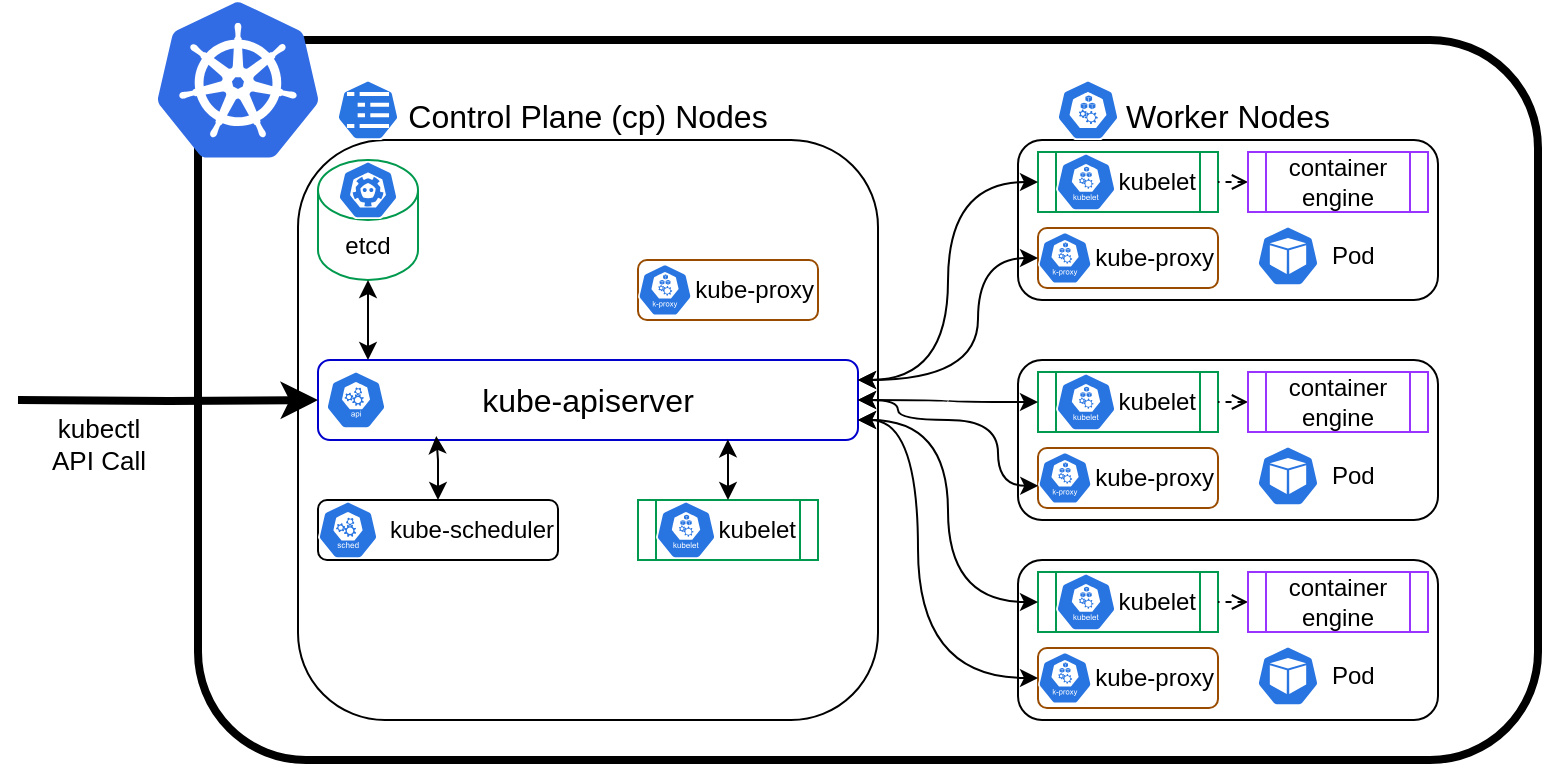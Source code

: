 <mxfile version="21.5.1" type="device">
  <diagram name="Page-1" id="EP78m_guM2NGAbF6yLtC">
    <mxGraphModel dx="776" dy="712" grid="1" gridSize="10" guides="1" tooltips="1" connect="1" arrows="1" fold="1" page="1" pageScale="1" pageWidth="827" pageHeight="1169" math="0" shadow="0">
      <root>
        <mxCell id="0" />
        <mxCell id="1" value="Background" style="" parent="0" />
        <mxCell id="VF-F0CnbNoAk2hL9MY8E-5" value="" style="whiteSpace=wrap;html=1;rounded=1;strokeWidth=4;" vertex="1" parent="1">
          <mxGeometry x="140" y="60" width="670" height="360" as="geometry" />
        </mxCell>
        <mxCell id="VF-F0CnbNoAk2hL9MY8E-6" value="" style="image;sketch=0;html=1;points=[];align=center;fontSize=12;image=img/lib/mscae/Kubernetes.svg;aspect=fixed;" vertex="1" parent="1">
          <mxGeometry x="120" y="40" width="80" height="80" as="geometry" />
        </mxCell>
        <mxCell id="VF-F0CnbNoAk2hL9MY8E-124" value="" style="triangle;whiteSpace=wrap;html=1;" vertex="1" parent="1">
          <mxGeometry x="350" y="150" width="60" height="80" as="geometry" />
        </mxCell>
        <mxCell id="VF-F0CnbNoAk2hL9MY8E-1" value="ControlPlane" style="locked=1;" parent="0" />
        <mxCell id="VF-F0CnbNoAk2hL9MY8E-7" value="Control Plane (cp) Nodes" style="whiteSpace=wrap;html=1;rounded=1;labelPosition=center;verticalLabelPosition=top;align=center;verticalAlign=bottom;fontSize=16;" vertex="1" parent="VF-F0CnbNoAk2hL9MY8E-1">
          <mxGeometry x="190" y="110" width="290" height="290" as="geometry" />
        </mxCell>
        <mxCell id="VF-F0CnbNoAk2hL9MY8E-117" value="" style="sketch=0;html=1;dashed=0;whitespace=wrap;fillColor=#2875E2;strokeColor=#ffffff;points=[[0.005,0.63,0],[0.1,0.2,0],[0.9,0.2,0],[0.5,0,0],[0.995,0.63,0],[0.72,0.99,0],[0.5,1,0],[0.28,0.99,0]];verticalLabelPosition=bottom;align=center;verticalAlign=top;shape=mxgraph.kubernetes.icon;prIcon=cm" vertex="1" parent="VF-F0CnbNoAk2hL9MY8E-1">
          <mxGeometry x="200" y="80" width="50" height="30" as="geometry" />
        </mxCell>
        <mxCell id="VF-F0CnbNoAk2hL9MY8E-2" value="WorkerNodes" style="locked=1;" parent="0" />
        <mxCell id="VF-F0CnbNoAk2hL9MY8E-8" value="Worker Nodes" style="whiteSpace=wrap;html=1;rounded=1;labelPosition=center;verticalLabelPosition=top;align=center;verticalAlign=bottom;fontSize=16;" vertex="1" parent="VF-F0CnbNoAk2hL9MY8E-2">
          <mxGeometry x="550" y="110" width="210" height="80" as="geometry" />
        </mxCell>
        <mxCell id="VF-F0CnbNoAk2hL9MY8E-9" value="" style="whiteSpace=wrap;html=1;rounded=1;" vertex="1" parent="VF-F0CnbNoAk2hL9MY8E-2">
          <mxGeometry x="550" y="320" width="210" height="80" as="geometry" />
        </mxCell>
        <mxCell id="VF-F0CnbNoAk2hL9MY8E-10" value="" style="whiteSpace=wrap;html=1;rounded=1;" vertex="1" parent="VF-F0CnbNoAk2hL9MY8E-2">
          <mxGeometry x="550" y="220" width="210" height="80" as="geometry" />
        </mxCell>
        <mxCell id="VF-F0CnbNoAk2hL9MY8E-116" value="" style="sketch=0;html=1;dashed=0;whitespace=wrap;fillColor=#2875E2;strokeColor=#ffffff;points=[[0.005,0.63,0],[0.1,0.2,0],[0.9,0.2,0],[0.5,0,0],[0.995,0.63,0],[0.72,0.99,0],[0.5,1,0],[0.28,0.99,0]];verticalLabelPosition=bottom;align=center;verticalAlign=top;shape=mxgraph.kubernetes.icon;prIcon=node" vertex="1" parent="VF-F0CnbNoAk2hL9MY8E-2">
          <mxGeometry x="560" y="80" width="50" height="30" as="geometry" />
        </mxCell>
        <mxCell id="VF-F0CnbNoAk2hL9MY8E-16" value="kube-apiserver" style="locked=1;" parent="0" />
        <mxCell id="VF-F0CnbNoAk2hL9MY8E-11" value="&lt;font style=&quot;font-size: 16px;&quot;&gt;kube-apiserver&lt;/font&gt;" style="whiteSpace=wrap;html=1;rounded=1;strokeColor=#0000CC;labelPosition=center;verticalLabelPosition=middle;align=center;verticalAlign=middle;" vertex="1" parent="VF-F0CnbNoAk2hL9MY8E-16">
          <mxGeometry x="200" y="220" width="270" height="40" as="geometry" />
        </mxCell>
        <mxCell id="VF-F0CnbNoAk2hL9MY8E-20" value="" style="sketch=0;html=1;dashed=0;whitespace=wrap;fillColor=#2875E2;strokeColor=#ffffff;points=[[0.005,0.63,0],[0.1,0.2,0],[0.9,0.2,0],[0.5,0,0],[0.995,0.63,0],[0.72,0.99,0],[0.5,1,0],[0.28,0.99,0]];verticalLabelPosition=bottom;align=center;verticalAlign=top;shape=mxgraph.kubernetes.icon;prIcon=api" vertex="1" parent="VF-F0CnbNoAk2hL9MY8E-16">
          <mxGeometry x="204" y="225" width="30" height="30" as="geometry" />
        </mxCell>
        <mxCell id="VF-F0CnbNoAk2hL9MY8E-17" value="etcd" style="locked=1;" parent="0" />
        <mxCell id="VF-F0CnbNoAk2hL9MY8E-12" value="etcd" style="shape=cylinder3;whiteSpace=wrap;html=1;boundedLbl=1;backgroundOutline=1;size=15;strokeColor=#00994D;" vertex="1" parent="VF-F0CnbNoAk2hL9MY8E-17">
          <mxGeometry x="200" y="120" width="50" height="60" as="geometry" />
        </mxCell>
        <mxCell id="VF-F0CnbNoAk2hL9MY8E-13" style="edgeStyle=orthogonalEdgeStyle;rounded=0;orthogonalLoop=1;jettySize=auto;html=1;startArrow=classic;startFill=1;" edge="1" parent="VF-F0CnbNoAk2hL9MY8E-17" source="VF-F0CnbNoAk2hL9MY8E-12">
          <mxGeometry relative="1" as="geometry">
            <mxPoint x="225" y="220" as="targetPoint" />
          </mxGeometry>
        </mxCell>
        <mxCell id="VF-F0CnbNoAk2hL9MY8E-21" value="" style="sketch=0;html=1;dashed=0;whitespace=wrap;fillColor=#2875E2;strokeColor=#ffffff;points=[[0.005,0.63,0],[0.1,0.2,0],[0.9,0.2,0],[0.5,0,0],[0.995,0.63,0],[0.72,0.99,0],[0.5,1,0],[0.28,0.99,0]];verticalLabelPosition=bottom;align=center;verticalAlign=top;shape=mxgraph.kubernetes.icon;prIcon=etcd" vertex="1" parent="VF-F0CnbNoAk2hL9MY8E-17">
          <mxGeometry x="210" y="120" width="30" height="30" as="geometry" />
        </mxCell>
        <mxCell id="VF-F0CnbNoAk2hL9MY8E-19" value="kubectl" style="locked=1;" parent="0" />
        <mxCell id="VF-F0CnbNoAk2hL9MY8E-15" style="edgeStyle=orthogonalEdgeStyle;rounded=0;orthogonalLoop=1;jettySize=auto;html=1;entryX=0;entryY=0.5;entryDx=0;entryDy=0;strokeWidth=4;" edge="1" parent="VF-F0CnbNoAk2hL9MY8E-19" target="VF-F0CnbNoAk2hL9MY8E-11">
          <mxGeometry relative="1" as="geometry">
            <mxPoint x="50" y="240" as="sourcePoint" />
          </mxGeometry>
        </mxCell>
        <mxCell id="VF-F0CnbNoAk2hL9MY8E-18" value="kubectl&lt;br style=&quot;font-size: 13px;&quot;&gt;API Call" style="edgeLabel;html=1;align=center;verticalAlign=top;resizable=0;points=[];labelPosition=center;verticalLabelPosition=bottom;fontSize=13;" vertex="1" connectable="0" parent="VF-F0CnbNoAk2hL9MY8E-15">
          <mxGeometry x="-0.32" y="-2" relative="1" as="geometry">
            <mxPoint x="-11" y="-2" as="offset" />
          </mxGeometry>
        </mxCell>
        <mxCell id="VF-F0CnbNoAk2hL9MY8E-23" value="kube-controller-manager" style="locked=1;" parent="0" visible="0" />
        <mxCell id="VF-F0CnbNoAk2hL9MY8E-25" value="" style="group" vertex="1" connectable="0" parent="VF-F0CnbNoAk2hL9MY8E-23">
          <mxGeometry x="280" y="130" width="150" height="40" as="geometry" />
        </mxCell>
        <mxCell id="VF-F0CnbNoAk2hL9MY8E-22" value="kube-control-manager" style="whiteSpace=wrap;html=1;rounded=1;align=right;" vertex="1" parent="VF-F0CnbNoAk2hL9MY8E-25">
          <mxGeometry width="150" height="30" as="geometry" />
        </mxCell>
        <mxCell id="VF-F0CnbNoAk2hL9MY8E-24" value="" style="sketch=0;html=1;dashed=0;whitespace=wrap;fillColor=#2875E2;strokeColor=#ffffff;points=[[0.005,0.63,0],[0.1,0.2,0],[0.9,0.2,0],[0.5,0,0],[0.995,0.63,0],[0.72,0.99,0],[0.5,1,0],[0.28,0.99,0]];verticalLabelPosition=bottom;align=center;verticalAlign=top;shape=mxgraph.kubernetes.icon;prIcon=c_m" vertex="1" parent="VF-F0CnbNoAk2hL9MY8E-25">
          <mxGeometry width="30" height="30" as="geometry" />
        </mxCell>
        <mxCell id="VF-F0CnbNoAk2hL9MY8E-39" style="edgeStyle=orthogonalEdgeStyle;rounded=0;orthogonalLoop=1;jettySize=auto;html=1;entryX=0.435;entryY=0;entryDx=0;entryDy=0;entryPerimeter=0;startArrow=classic;startFill=1;exitX=0.25;exitY=1;exitDx=0;exitDy=0;" edge="1" parent="VF-F0CnbNoAk2hL9MY8E-23" source="VF-F0CnbNoAk2hL9MY8E-22" target="VF-F0CnbNoAk2hL9MY8E-11">
          <mxGeometry relative="1" as="geometry" />
        </mxCell>
        <mxCell id="VF-F0CnbNoAk2hL9MY8E-26" value="kube-scheduler" style="locked=1;" parent="0" />
        <mxCell id="VF-F0CnbNoAk2hL9MY8E-29" value="" style="group" vertex="1" connectable="0" parent="VF-F0CnbNoAk2hL9MY8E-26">
          <mxGeometry x="200" y="290" width="120" height="30" as="geometry" />
        </mxCell>
        <mxCell id="VF-F0CnbNoAk2hL9MY8E-27" value="kube-scheduler" style="whiteSpace=wrap;html=1;rounded=1;align=right;" vertex="1" parent="VF-F0CnbNoAk2hL9MY8E-29">
          <mxGeometry width="120" height="30" as="geometry" />
        </mxCell>
        <mxCell id="VF-F0CnbNoAk2hL9MY8E-28" value="" style="sketch=0;html=1;dashed=0;whitespace=wrap;fillColor=#2875E2;strokeColor=#ffffff;points=[[0.005,0.63,0],[0.1,0.2,0],[0.9,0.2,0],[0.5,0,0],[0.995,0.63,0],[0.72,0.99,0],[0.5,1,0],[0.28,0.99,0]];verticalLabelPosition=bottom;align=center;verticalAlign=top;shape=mxgraph.kubernetes.icon;prIcon=sched" vertex="1" parent="VF-F0CnbNoAk2hL9MY8E-29">
          <mxGeometry width="30" height="30" as="geometry" />
        </mxCell>
        <mxCell id="VF-F0CnbNoAk2hL9MY8E-30" style="edgeStyle=orthogonalEdgeStyle;rounded=0;orthogonalLoop=1;jettySize=auto;html=1;entryX=0.219;entryY=0.95;entryDx=0;entryDy=0;entryPerimeter=0;startArrow=classic;startFill=1;" edge="1" parent="VF-F0CnbNoAk2hL9MY8E-26" source="VF-F0CnbNoAk2hL9MY8E-27" target="VF-F0CnbNoAk2hL9MY8E-11">
          <mxGeometry relative="1" as="geometry" />
        </mxCell>
        <mxCell id="VF-F0CnbNoAk2hL9MY8E-34" value="cloud-controller-manager" style="locked=1;" parent="0" visible="0" />
        <mxCell id="VF-F0CnbNoAk2hL9MY8E-37" style="edgeStyle=orthogonalEdgeStyle;rounded=0;orthogonalLoop=1;jettySize=auto;html=1;entryX=0.5;entryY=1;entryDx=0;entryDy=0;startArrow=classic;startFill=1;dashed=1;exitX=0.844;exitY=0;exitDx=0;exitDy=0;exitPerimeter=0;" edge="1" parent="VF-F0CnbNoAk2hL9MY8E-34" source="VF-F0CnbNoAk2hL9MY8E-35" target="VF-F0CnbNoAk2hL9MY8E-11">
          <mxGeometry relative="1" as="geometry" />
        </mxCell>
        <mxCell id="VF-F0CnbNoAk2hL9MY8E-38" value="" style="group" vertex="1" connectable="0" parent="VF-F0CnbNoAk2hL9MY8E-34">
          <mxGeometry x="200" y="340" width="160" height="30" as="geometry" />
        </mxCell>
        <mxCell id="VF-F0CnbNoAk2hL9MY8E-35" value="cloud-control-manager" style="rounded=1;whiteSpace=wrap;html=1;align=right;dashed=1;" vertex="1" parent="VF-F0CnbNoAk2hL9MY8E-38">
          <mxGeometry width="160" height="30" as="geometry" />
        </mxCell>
        <mxCell id="VF-F0CnbNoAk2hL9MY8E-36" value="" style="sketch=0;html=1;dashed=1;whitespace=wrap;fillColor=#2875E2;strokeColor=#ffffff;points=[[0.005,0.63,0],[0.1,0.2,0],[0.9,0.2,0],[0.5,0,0],[0.995,0.63,0],[0.72,0.99,0],[0.5,1,0],[0.28,0.99,0]];verticalLabelPosition=bottom;align=center;verticalAlign=top;shape=mxgraph.kubernetes.icon;prIcon=c_c_m" vertex="1" parent="VF-F0CnbNoAk2hL9MY8E-38">
          <mxGeometry width="30" height="30" as="geometry" />
        </mxCell>
        <mxCell id="VF-F0CnbNoAk2hL9MY8E-41" value="kubelet" style="locked=1;" parent="0" />
        <mxCell id="VF-F0CnbNoAk2hL9MY8E-66" value="" style="group" vertex="1" connectable="0" parent="VF-F0CnbNoAk2hL9MY8E-41">
          <mxGeometry x="360" y="290" width="90" height="30" as="geometry" />
        </mxCell>
        <mxCell id="VF-F0CnbNoAk2hL9MY8E-64" value="kubelet" style="shape=process;whiteSpace=wrap;html=1;backgroundOutline=1;align=right;strokeColor=#00994D;" vertex="1" parent="VF-F0CnbNoAk2hL9MY8E-66">
          <mxGeometry width="90" height="30" as="geometry" />
        </mxCell>
        <mxCell id="VF-F0CnbNoAk2hL9MY8E-65" value="" style="sketch=0;html=1;dashed=0;whitespace=wrap;fillColor=#2875E2;strokeColor=#ffffff;points=[[0.005,0.63,0],[0.1,0.2,0],[0.9,0.2,0],[0.5,0,0],[0.995,0.63,0],[0.72,0.99,0],[0.5,1,0],[0.28,0.99,0]];verticalLabelPosition=bottom;align=center;verticalAlign=top;shape=mxgraph.kubernetes.icon;prIcon=kubelet" vertex="1" parent="VF-F0CnbNoAk2hL9MY8E-66">
          <mxGeometry x="9" width="30" height="30" as="geometry" />
        </mxCell>
        <mxCell id="VF-F0CnbNoAk2hL9MY8E-67" value="" style="group" vertex="1" connectable="0" parent="VF-F0CnbNoAk2hL9MY8E-41">
          <mxGeometry x="560" y="326" width="90" height="30" as="geometry" />
        </mxCell>
        <mxCell id="VF-F0CnbNoAk2hL9MY8E-68" value="kubelet" style="shape=process;whiteSpace=wrap;html=1;backgroundOutline=1;align=right;strokeColor=#00994D;" vertex="1" parent="VF-F0CnbNoAk2hL9MY8E-67">
          <mxGeometry width="90" height="30" as="geometry" />
        </mxCell>
        <mxCell id="VF-F0CnbNoAk2hL9MY8E-69" value="" style="sketch=0;html=1;dashed=0;whitespace=wrap;fillColor=#2875E2;strokeColor=#ffffff;points=[[0.005,0.63,0],[0.1,0.2,0],[0.9,0.2,0],[0.5,0,0],[0.995,0.63,0],[0.72,0.99,0],[0.5,1,0],[0.28,0.99,0]];verticalLabelPosition=bottom;align=center;verticalAlign=top;shape=mxgraph.kubernetes.icon;prIcon=kubelet" vertex="1" parent="VF-F0CnbNoAk2hL9MY8E-67">
          <mxGeometry x="9" width="30" height="30" as="geometry" />
        </mxCell>
        <mxCell id="VF-F0CnbNoAk2hL9MY8E-70" value="" style="group" vertex="1" connectable="0" parent="VF-F0CnbNoAk2hL9MY8E-41">
          <mxGeometry x="560" y="230" width="90" height="30" as="geometry" />
        </mxCell>
        <mxCell id="VF-F0CnbNoAk2hL9MY8E-71" value="kubelet" style="shape=process;whiteSpace=wrap;html=1;backgroundOutline=1;align=right;strokeColor=#00994D;" vertex="1" parent="VF-F0CnbNoAk2hL9MY8E-70">
          <mxGeometry y="-4" width="90" height="30" as="geometry" />
        </mxCell>
        <mxCell id="VF-F0CnbNoAk2hL9MY8E-72" value="" style="sketch=0;html=1;dashed=0;whitespace=wrap;fillColor=#2875E2;strokeColor=#ffffff;points=[[0.005,0.63,0],[0.1,0.2,0],[0.9,0.2,0],[0.5,0,0],[0.995,0.63,0],[0.72,0.99,0],[0.5,1,0],[0.28,0.99,0]];verticalLabelPosition=bottom;align=center;verticalAlign=top;shape=mxgraph.kubernetes.icon;prIcon=kubelet" vertex="1" parent="VF-F0CnbNoAk2hL9MY8E-70">
          <mxGeometry x="9" y="-4" width="30" height="30" as="geometry" />
        </mxCell>
        <mxCell id="VF-F0CnbNoAk2hL9MY8E-73" value="" style="group" vertex="1" connectable="0" parent="VF-F0CnbNoAk2hL9MY8E-41">
          <mxGeometry x="560" y="116" width="90" height="30" as="geometry" />
        </mxCell>
        <mxCell id="VF-F0CnbNoAk2hL9MY8E-74" value="kubelet" style="shape=process;whiteSpace=wrap;html=1;backgroundOutline=1;align=right;strokeColor=#00994D;" vertex="1" parent="VF-F0CnbNoAk2hL9MY8E-73">
          <mxGeometry width="90" height="30" as="geometry" />
        </mxCell>
        <mxCell id="VF-F0CnbNoAk2hL9MY8E-75" value="" style="sketch=0;html=1;dashed=0;whitespace=wrap;fillColor=#2875E2;strokeColor=#ffffff;points=[[0.005,0.63,0],[0.1,0.2,0],[0.9,0.2,0],[0.5,0,0],[0.995,0.63,0],[0.72,0.99,0],[0.5,1,0],[0.28,0.99,0]];verticalLabelPosition=bottom;align=center;verticalAlign=top;shape=mxgraph.kubernetes.icon;prIcon=kubelet" vertex="1" parent="VF-F0CnbNoAk2hL9MY8E-73">
          <mxGeometry x="9" width="30" height="30" as="geometry" />
        </mxCell>
        <mxCell id="VF-F0CnbNoAk2hL9MY8E-79" style="edgeStyle=orthogonalEdgeStyle;rounded=0;orthogonalLoop=1;jettySize=auto;html=1;entryX=0.759;entryY=0.992;entryDx=0;entryDy=0;startArrow=classic;startFill=1;entryPerimeter=0;" edge="1" parent="VF-F0CnbNoAk2hL9MY8E-41" source="VF-F0CnbNoAk2hL9MY8E-64" target="VF-F0CnbNoAk2hL9MY8E-11">
          <mxGeometry relative="1" as="geometry" />
        </mxCell>
        <mxCell id="VF-F0CnbNoAk2hL9MY8E-80" style="edgeStyle=orthogonalEdgeStyle;orthogonalLoop=1;jettySize=auto;html=1;exitX=0;exitY=0.5;exitDx=0;exitDy=0;entryX=1;entryY=0.75;entryDx=0;entryDy=0;curved=1;startArrow=classic;startFill=1;" edge="1" parent="VF-F0CnbNoAk2hL9MY8E-41" source="VF-F0CnbNoAk2hL9MY8E-68" target="VF-F0CnbNoAk2hL9MY8E-11">
          <mxGeometry relative="1" as="geometry" />
        </mxCell>
        <mxCell id="VF-F0CnbNoAk2hL9MY8E-81" style="edgeStyle=orthogonalEdgeStyle;orthogonalLoop=1;jettySize=auto;html=1;entryX=1;entryY=0.5;entryDx=0;entryDy=0;curved=1;startArrow=classic;startFill=1;exitX=0;exitY=0.5;exitDx=0;exitDy=0;" edge="1" parent="VF-F0CnbNoAk2hL9MY8E-41" source="VF-F0CnbNoAk2hL9MY8E-71" target="VF-F0CnbNoAk2hL9MY8E-11">
          <mxGeometry relative="1" as="geometry" />
        </mxCell>
        <mxCell id="VF-F0CnbNoAk2hL9MY8E-83" style="edgeStyle=orthogonalEdgeStyle;orthogonalLoop=1;jettySize=auto;html=1;entryX=1;entryY=0.25;entryDx=0;entryDy=0;curved=1;startArrow=classic;startFill=1;" edge="1" parent="VF-F0CnbNoAk2hL9MY8E-41" source="VF-F0CnbNoAk2hL9MY8E-74" target="VF-F0CnbNoAk2hL9MY8E-11">
          <mxGeometry relative="1" as="geometry" />
        </mxCell>
        <mxCell id="VF-F0CnbNoAk2hL9MY8E-63" value="kube-proxy" style="locked=1;" parent="0" />
        <mxCell id="VF-F0CnbNoAk2hL9MY8E-94" value="" style="group" vertex="1" connectable="0" parent="VF-F0CnbNoAk2hL9MY8E-63">
          <mxGeometry x="560" y="364" width="90" height="30" as="geometry" />
        </mxCell>
        <mxCell id="VF-F0CnbNoAk2hL9MY8E-95" value="kube-proxy" style="rounded=1;whiteSpace=wrap;html=1;align=right;strokeColor=#994C00;" vertex="1" parent="VF-F0CnbNoAk2hL9MY8E-94">
          <mxGeometry width="90" height="30" as="geometry" />
        </mxCell>
        <mxCell id="VF-F0CnbNoAk2hL9MY8E-96" value="" style="sketch=0;html=1;dashed=0;whitespace=wrap;fillColor=#2875E2;strokeColor=#ffffff;points=[[0.005,0.63,0],[0.1,0.2,0],[0.9,0.2,0],[0.5,0,0],[0.995,0.63,0],[0.72,0.99,0],[0.5,1,0],[0.28,0.99,0]];verticalLabelPosition=bottom;align=center;verticalAlign=top;shape=mxgraph.kubernetes.icon;prIcon=k_proxy" vertex="1" parent="VF-F0CnbNoAk2hL9MY8E-94">
          <mxGeometry width="27" height="30" as="geometry" />
        </mxCell>
        <mxCell id="VF-F0CnbNoAk2hL9MY8E-97" value="" style="group" vertex="1" connectable="0" parent="VF-F0CnbNoAk2hL9MY8E-63">
          <mxGeometry x="360" y="170" width="90" height="30" as="geometry" />
        </mxCell>
        <mxCell id="VF-F0CnbNoAk2hL9MY8E-98" value="kube-proxy" style="rounded=1;whiteSpace=wrap;html=1;align=right;strokeColor=#994C00;" vertex="1" parent="VF-F0CnbNoAk2hL9MY8E-97">
          <mxGeometry width="90" height="30" as="geometry" />
        </mxCell>
        <mxCell id="VF-F0CnbNoAk2hL9MY8E-99" value="" style="sketch=0;html=1;dashed=0;whitespace=wrap;fillColor=#2875E2;strokeColor=#ffffff;points=[[0.005,0.63,0],[0.1,0.2,0],[0.9,0.2,0],[0.5,0,0],[0.995,0.63,0],[0.72,0.99,0],[0.5,1,0],[0.28,0.99,0]];verticalLabelPosition=bottom;align=center;verticalAlign=top;shape=mxgraph.kubernetes.icon;prIcon=k_proxy" vertex="1" parent="VF-F0CnbNoAk2hL9MY8E-97">
          <mxGeometry width="27" height="30" as="geometry" />
        </mxCell>
        <mxCell id="VF-F0CnbNoAk2hL9MY8E-100" value="" style="group" vertex="1" connectable="0" parent="VF-F0CnbNoAk2hL9MY8E-63">
          <mxGeometry x="560" y="264" width="90" height="30" as="geometry" />
        </mxCell>
        <mxCell id="VF-F0CnbNoAk2hL9MY8E-101" value="kube-proxy" style="rounded=1;whiteSpace=wrap;html=1;align=right;strokeColor=#994C00;" vertex="1" parent="VF-F0CnbNoAk2hL9MY8E-100">
          <mxGeometry width="90" height="30" as="geometry" />
        </mxCell>
        <mxCell id="VF-F0CnbNoAk2hL9MY8E-107" style="edgeStyle=orthogonalEdgeStyle;orthogonalLoop=1;jettySize=auto;html=1;curved=1;exitX=0.005;exitY=0.63;exitDx=0;exitDy=0;exitPerimeter=0;startArrow=classic;startFill=1;" edge="1" parent="VF-F0CnbNoAk2hL9MY8E-100" source="VF-F0CnbNoAk2hL9MY8E-102">
          <mxGeometry relative="1" as="geometry">
            <mxPoint x="-90" y="-24" as="targetPoint" />
            <Array as="points">
              <mxPoint x="-20" y="19" />
              <mxPoint x="-20" y="-14" />
              <mxPoint x="-70" y="-14" />
              <mxPoint x="-70" y="-24" />
            </Array>
          </mxGeometry>
        </mxCell>
        <mxCell id="VF-F0CnbNoAk2hL9MY8E-102" value="" style="sketch=0;html=1;dashed=0;whitespace=wrap;fillColor=#2875E2;strokeColor=#ffffff;points=[[0.005,0.63,0],[0.1,0.2,0],[0.9,0.2,0],[0.5,0,0],[0.995,0.63,0],[0.72,0.99,0],[0.5,1,0],[0.28,0.99,0]];verticalLabelPosition=bottom;align=center;verticalAlign=top;shape=mxgraph.kubernetes.icon;prIcon=k_proxy" vertex="1" parent="VF-F0CnbNoAk2hL9MY8E-100">
          <mxGeometry width="27" height="30" as="geometry" />
        </mxCell>
        <mxCell id="VF-F0CnbNoAk2hL9MY8E-103" value="" style="group" vertex="1" connectable="0" parent="VF-F0CnbNoAk2hL9MY8E-63">
          <mxGeometry x="560" y="154" width="90" height="30" as="geometry" />
        </mxCell>
        <mxCell id="VF-F0CnbNoAk2hL9MY8E-104" value="kube-proxy" style="rounded=1;whiteSpace=wrap;html=1;align=right;strokeColor=#994C00;" vertex="1" parent="VF-F0CnbNoAk2hL9MY8E-103">
          <mxGeometry width="90" height="30" as="geometry" />
        </mxCell>
        <mxCell id="VF-F0CnbNoAk2hL9MY8E-108" style="edgeStyle=orthogonalEdgeStyle;orthogonalLoop=1;jettySize=auto;html=1;curved=1;startArrow=classic;startFill=1;" edge="1" parent="VF-F0CnbNoAk2hL9MY8E-103" source="VF-F0CnbNoAk2hL9MY8E-105">
          <mxGeometry relative="1" as="geometry">
            <mxPoint x="-90" y="76" as="targetPoint" />
            <Array as="points">
              <mxPoint x="-30" y="15" />
              <mxPoint x="-30" y="76" />
            </Array>
          </mxGeometry>
        </mxCell>
        <mxCell id="VF-F0CnbNoAk2hL9MY8E-105" value="" style="sketch=0;html=1;dashed=0;whitespace=wrap;fillColor=#2875E2;strokeColor=#ffffff;points=[[0.005,0.63,0],[0.1,0.2,0],[0.9,0.2,0],[0.5,0,0],[0.995,0.63,0],[0.72,0.99,0],[0.5,1,0],[0.28,0.99,0]];verticalLabelPosition=bottom;align=center;verticalAlign=top;shape=mxgraph.kubernetes.icon;prIcon=k_proxy" vertex="1" parent="VF-F0CnbNoAk2hL9MY8E-103">
          <mxGeometry width="27" height="30" as="geometry" />
        </mxCell>
        <mxCell id="VF-F0CnbNoAk2hL9MY8E-106" style="edgeStyle=orthogonalEdgeStyle;orthogonalLoop=1;jettySize=auto;html=1;entryX=1;entryY=0.75;entryDx=0;entryDy=0;curved=1;startArrow=classic;startFill=1;" edge="1" parent="VF-F0CnbNoAk2hL9MY8E-63" source="VF-F0CnbNoAk2hL9MY8E-96" target="VF-F0CnbNoAk2hL9MY8E-11">
          <mxGeometry relative="1" as="geometry">
            <Array as="points">
              <mxPoint x="500" y="379" />
              <mxPoint x="500" y="250" />
            </Array>
          </mxGeometry>
        </mxCell>
        <mxCell id="VF-F0CnbNoAk2hL9MY8E-109" value="container-runtime" style="locked=1;" parent="0" />
        <mxCell id="VF-F0CnbNoAk2hL9MY8E-113" style="edgeStyle=orthogonalEdgeStyle;rounded=0;orthogonalLoop=1;jettySize=auto;html=1;exitX=0;exitY=0.5;exitDx=0;exitDy=0;entryX=1;entryY=0.5;entryDx=0;entryDy=0;dashed=1;endArrow=none;endFill=0;startArrow=open;startFill=0;" edge="1" parent="VF-F0CnbNoAk2hL9MY8E-109" source="VF-F0CnbNoAk2hL9MY8E-110" target="VF-F0CnbNoAk2hL9MY8E-74">
          <mxGeometry relative="1" as="geometry" />
        </mxCell>
        <mxCell id="VF-F0CnbNoAk2hL9MY8E-110" value="container&lt;br&gt;engine" style="shape=process;whiteSpace=wrap;html=1;backgroundOutline=1;strokeColor=#9933FF;" vertex="1" parent="VF-F0CnbNoAk2hL9MY8E-109">
          <mxGeometry x="665" y="116" width="90" height="30" as="geometry" />
        </mxCell>
        <mxCell id="VF-F0CnbNoAk2hL9MY8E-114" style="edgeStyle=orthogonalEdgeStyle;rounded=0;orthogonalLoop=1;jettySize=auto;html=1;exitX=0;exitY=0.5;exitDx=0;exitDy=0;entryX=1;entryY=0.5;entryDx=0;entryDy=0;dashed=1;startArrow=open;startFill=0;endArrow=none;endFill=0;" edge="1" parent="VF-F0CnbNoAk2hL9MY8E-109" source="VF-F0CnbNoAk2hL9MY8E-111" target="VF-F0CnbNoAk2hL9MY8E-71">
          <mxGeometry relative="1" as="geometry" />
        </mxCell>
        <mxCell id="VF-F0CnbNoAk2hL9MY8E-111" value="container&lt;br&gt;engine" style="shape=process;whiteSpace=wrap;html=1;backgroundOutline=1;strokeColor=#9933FF;" vertex="1" parent="VF-F0CnbNoAk2hL9MY8E-109">
          <mxGeometry x="665" y="226" width="90" height="30" as="geometry" />
        </mxCell>
        <mxCell id="VF-F0CnbNoAk2hL9MY8E-115" style="edgeStyle=orthogonalEdgeStyle;rounded=0;orthogonalLoop=1;jettySize=auto;html=1;exitX=0;exitY=0.5;exitDx=0;exitDy=0;entryX=1;entryY=0.5;entryDx=0;entryDy=0;endArrow=none;endFill=0;startArrow=open;startFill=0;dashed=1;" edge="1" parent="VF-F0CnbNoAk2hL9MY8E-109" source="VF-F0CnbNoAk2hL9MY8E-112" target="VF-F0CnbNoAk2hL9MY8E-68">
          <mxGeometry relative="1" as="geometry" />
        </mxCell>
        <mxCell id="VF-F0CnbNoAk2hL9MY8E-112" value="container&lt;br&gt;engine" style="shape=process;whiteSpace=wrap;html=1;backgroundOutline=1;strokeColor=#9933FF;" vertex="1" parent="VF-F0CnbNoAk2hL9MY8E-109">
          <mxGeometry x="665" y="326" width="90" height="30" as="geometry" />
        </mxCell>
        <mxCell id="VF-F0CnbNoAk2hL9MY8E-118" value="Pods" style="locked=1;" parent="0" />
        <mxCell id="VF-F0CnbNoAk2hL9MY8E-119" value="Pod" style="sketch=0;html=1;dashed=0;whitespace=wrap;fillColor=#2875E2;strokeColor=#ffffff;points=[[0.005,0.63,0],[0.1,0.2,0],[0.9,0.2,0],[0.5,0,0],[0.995,0.63,0],[0.72,0.99,0],[0.5,1,0],[0.28,0.99,0]];verticalLabelPosition=middle;align=left;verticalAlign=middle;shape=mxgraph.kubernetes.icon;prIcon=pod;labelPosition=right;" vertex="1" parent="VF-F0CnbNoAk2hL9MY8E-118">
          <mxGeometry x="665" y="363" width="40" height="30" as="geometry" />
        </mxCell>
        <mxCell id="VF-F0CnbNoAk2hL9MY8E-120" value="Pod" style="sketch=0;html=1;dashed=0;whitespace=wrap;fillColor=#2875E2;strokeColor=#ffffff;points=[[0.005,0.63,0],[0.1,0.2,0],[0.9,0.2,0],[0.5,0,0],[0.995,0.63,0],[0.72,0.99,0],[0.5,1,0],[0.28,0.99,0]];verticalLabelPosition=middle;align=left;verticalAlign=middle;shape=mxgraph.kubernetes.icon;prIcon=pod;labelPosition=right;" vertex="1" parent="VF-F0CnbNoAk2hL9MY8E-118">
          <mxGeometry x="665" y="263" width="40" height="30" as="geometry" />
        </mxCell>
        <mxCell id="VF-F0CnbNoAk2hL9MY8E-121" value="Pod" style="sketch=0;html=1;dashed=0;whitespace=wrap;fillColor=#2875E2;strokeColor=#ffffff;points=[[0.005,0.63,0],[0.1,0.2,0],[0.9,0.2,0],[0.5,0,0],[0.995,0.63,0],[0.72,0.99,0],[0.5,1,0],[0.28,0.99,0]];verticalLabelPosition=middle;align=left;verticalAlign=middle;shape=mxgraph.kubernetes.icon;prIcon=pod;labelPosition=right;" vertex="1" parent="VF-F0CnbNoAk2hL9MY8E-118">
          <mxGeometry x="665" y="153" width="40" height="30" as="geometry" />
        </mxCell>
        <mxCell id="VF-F0CnbNoAk2hL9MY8E-122" value="Containers" parent="0" visible="0" />
        <mxCell id="VF-F0CnbNoAk2hL9MY8E-123" value="" style="whiteSpace=wrap;html=1;rounded=1;strokeWidth=1;fillColor=#317AE3;strokeColor=#000000;" vertex="1" parent="VF-F0CnbNoAk2hL9MY8E-122">
          <mxGeometry x="482" y="310" width="128" height="140" as="geometry" />
        </mxCell>
        <mxCell id="VF-F0CnbNoAk2hL9MY8E-130" value="Container" style="whiteSpace=wrap;html=1;shadow=1;" vertex="1" parent="VF-F0CnbNoAk2hL9MY8E-122">
          <mxGeometry x="500" y="320" width="90" height="20" as="geometry" />
        </mxCell>
        <mxCell id="VF-F0CnbNoAk2hL9MY8E-131" value="Container" style="whiteSpace=wrap;html=1;shadow=1;dashed=1;" vertex="1" parent="VF-F0CnbNoAk2hL9MY8E-122">
          <mxGeometry x="500" y="350" width="90" height="20" as="geometry" />
        </mxCell>
        <mxCell id="VF-F0CnbNoAk2hL9MY8E-132" value="initContainer" style="whiteSpace=wrap;html=1;shadow=1;dashed=1;" vertex="1" parent="VF-F0CnbNoAk2hL9MY8E-122">
          <mxGeometry x="500" y="380" width="90" height="20" as="geometry" />
        </mxCell>
        <mxCell id="VF-F0CnbNoAk2hL9MY8E-133" value="SideCar" style="whiteSpace=wrap;html=1;shadow=1;dashed=1;" vertex="1" parent="VF-F0CnbNoAk2hL9MY8E-122">
          <mxGeometry x="500" y="410" width="90" height="20" as="geometry" />
        </mxCell>
        <mxCell id="VF-F0CnbNoAk2hL9MY8E-125" value="" style="triangle;whiteSpace=wrap;html=1;gradientColor=#2875e2;gradientDirection=west;strokeColor=none;" vertex="1" parent="VF-F0CnbNoAk2hL9MY8E-122">
          <mxGeometry x="609" y="340" width="60" height="80" as="geometry" />
        </mxCell>
      </root>
    </mxGraphModel>
  </diagram>
</mxfile>

